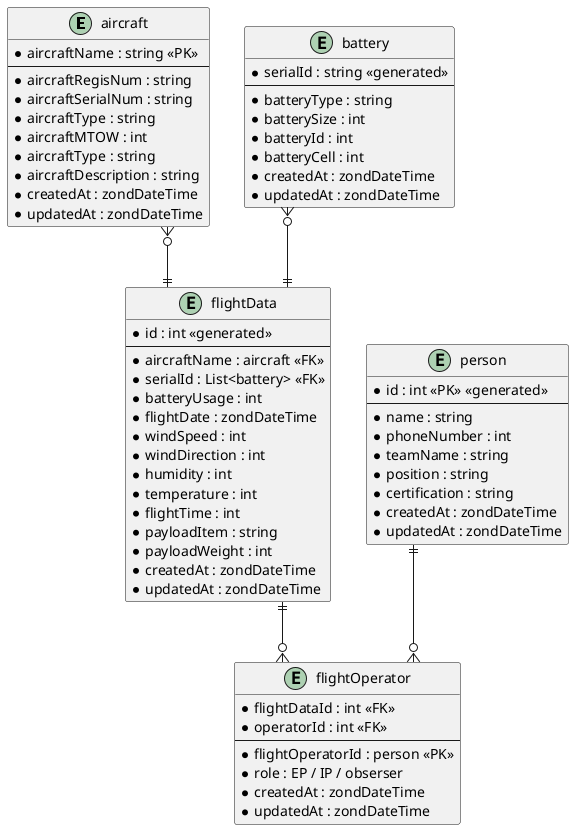 @startuml

' hide the spot
' hide circle

' avoid problems with angled crows feet
skinparam linetype ortho

entity "aircraft" as aircraft {
  *aircraftName : string <<PK>>
  --
  *aircraftRegisNum : string
  *aircraftSerialNum : string
  *aircraftType : string
  *aircraftMTOW : int
  *aircraftType : string
  *aircraftDescription : string
  *createdAt : zondDateTime
  *updatedAt : zondDateTime
}

entity "battery" as battery {
  *serialId : string <<generated>>
  --
  *batteryType : string
  *batterySize : int
  *batteryId : int
  *batteryCell : int
  *createdAt : zondDateTime
  *updatedAt : zondDateTime
}

entity "person" as operator {
  *id : int <<PK>> <<generated>>
  --
  *name : string 
  *phoneNumber : int
  *teamName : string
  *position : string
  *certification : string
  *createdAt : zondDateTime
  *updatedAt : zondDateTime
}

entity "flightOperator" as flightOperator {
  *flightDataId : int <<FK>>
  *operatorId : int <<FK>>
  --
  *flightOperatorId : person <<PK>> 
  *role : EP / IP / obserser
  *createdAt : zondDateTime
  *updatedAt : zondDateTime
}

entity "flightData" as flightPlan {
  *id : int <<generated>>
  --
  *aircraftName : aircraft <<FK>>
  *serialId : List<battery> <<FK>>
  *batteryUsage : int
  *flightDate : zondDateTime
  *windSpeed : int
  *windDirection : int
  *humidity : int
  *temperature : int
  *flightTime : int
  *payloadItem : string
  *payloadWeight : int
  *createdAt : zondDateTime
  *updatedAt : zondDateTime
}



flightPlan ||--o{ flightOperator
operator ||--o{ flightOperator

battery }o--|| flightPlan
aircraft }o--|| flightPlan


@enduml
